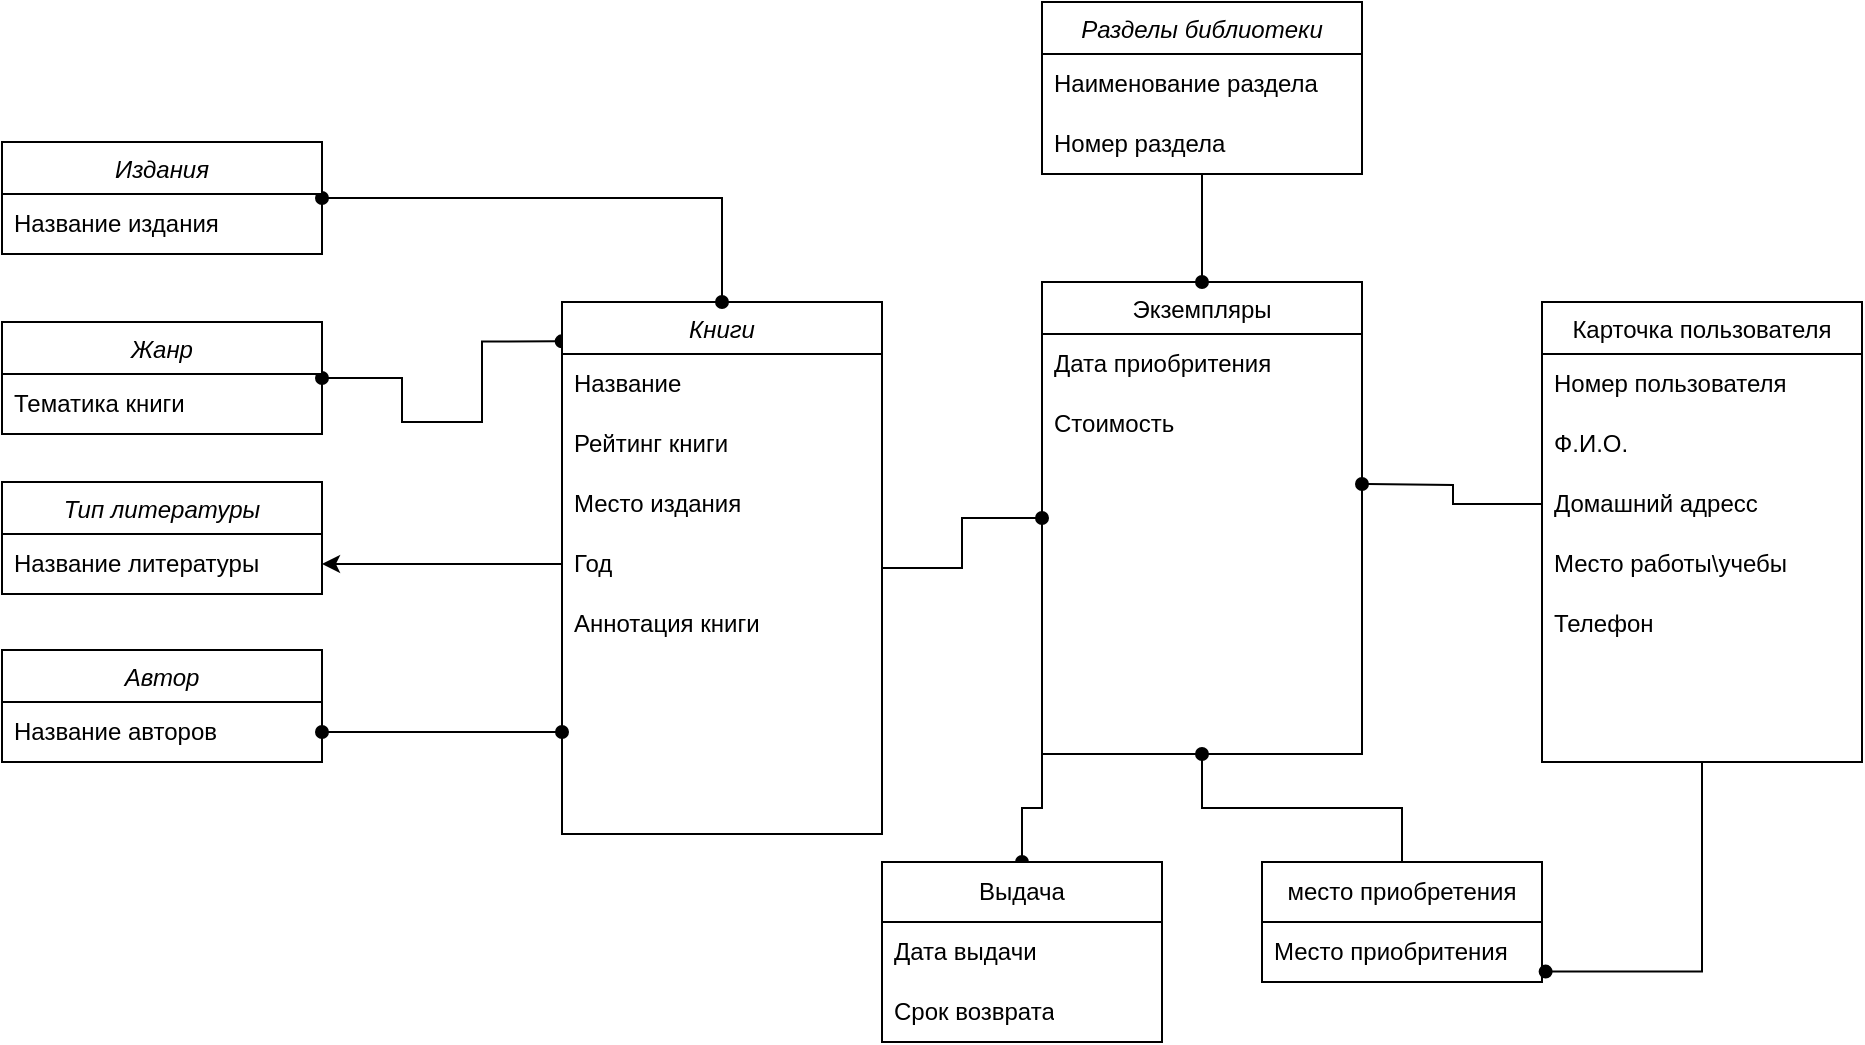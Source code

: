 <mxfile version="21.1.4" type="device">
  <diagram id="C5RBs43oDa-KdzZeNtuy" name="Page-1">
    <mxGraphModel dx="993" dy="1750" grid="1" gridSize="10" guides="1" tooltips="1" connect="1" arrows="1" fold="1" page="1" pageScale="1" pageWidth="827" pageHeight="1169" math="0" shadow="0">
      <root>
        <mxCell id="WIyWlLk6GJQsqaUBKTNV-0" />
        <mxCell id="WIyWlLk6GJQsqaUBKTNV-1" parent="WIyWlLk6GJQsqaUBKTNV-0" />
        <mxCell id="jOgL1VVbuOkSY3J9h55g-53" style="edgeStyle=orthogonalEdgeStyle;rounded=0;orthogonalLoop=1;jettySize=auto;html=1;exitX=-0.001;exitY=0.074;exitDx=0;exitDy=0;entryX=1;entryY=0.5;entryDx=0;entryDy=0;endArrow=oval;endFill=1;startArrow=oval;startFill=1;exitPerimeter=0;" edge="1" parent="WIyWlLk6GJQsqaUBKTNV-1" source="zkfFHV4jXpPFQw0GAbJ--0" target="jOgL1VVbuOkSY3J9h55g-37">
          <mxGeometry relative="1" as="geometry">
            <Array as="points">
              <mxPoint x="240" y="50" />
              <mxPoint x="240" y="90" />
              <mxPoint x="200" y="90" />
              <mxPoint x="200" y="68" />
            </Array>
          </mxGeometry>
        </mxCell>
        <mxCell id="jOgL1VVbuOkSY3J9h55g-55" style="edgeStyle=orthogonalEdgeStyle;rounded=0;orthogonalLoop=1;jettySize=auto;html=1;entryX=1;entryY=0.5;entryDx=0;entryDy=0;endArrow=oval;endFill=1;startArrow=oval;startFill=1;" edge="1" parent="WIyWlLk6GJQsqaUBKTNV-1" source="zkfFHV4jXpPFQw0GAbJ--0" target="jOgL1VVbuOkSY3J9h55g-48">
          <mxGeometry relative="1" as="geometry">
            <Array as="points">
              <mxPoint x="240" y="245" />
              <mxPoint x="240" y="245" />
            </Array>
          </mxGeometry>
        </mxCell>
        <mxCell id="jOgL1VVbuOkSY3J9h55g-65" style="edgeStyle=orthogonalEdgeStyle;rounded=0;orthogonalLoop=1;jettySize=auto;html=1;entryX=0;entryY=0.5;entryDx=0;entryDy=0;endArrow=oval;endFill=1;" edge="1" parent="WIyWlLk6GJQsqaUBKTNV-1" source="zkfFHV4jXpPFQw0GAbJ--0" target="zkfFHV4jXpPFQw0GAbJ--13">
          <mxGeometry relative="1" as="geometry" />
        </mxCell>
        <mxCell id="zkfFHV4jXpPFQw0GAbJ--0" value="Книги" style="swimlane;fontStyle=2;align=center;verticalAlign=top;childLayout=stackLayout;horizontal=1;startSize=26;horizontalStack=0;resizeParent=1;resizeLast=0;collapsible=1;marginBottom=0;rounded=0;shadow=0;strokeWidth=1;" parent="WIyWlLk6GJQsqaUBKTNV-1" vertex="1">
          <mxGeometry x="280" y="30" width="160" height="266" as="geometry">
            <mxRectangle x="230" y="140" width="160" height="26" as="alternateBounds" />
          </mxGeometry>
        </mxCell>
        <mxCell id="jOgL1VVbuOkSY3J9h55g-8" value="Название" style="text;strokeColor=none;fillColor=none;align=left;verticalAlign=middle;spacingLeft=4;spacingRight=4;overflow=hidden;points=[[0,0.5],[1,0.5]];portConstraint=eastwest;rotatable=0;whiteSpace=wrap;html=1;" vertex="1" parent="zkfFHV4jXpPFQw0GAbJ--0">
          <mxGeometry y="26" width="160" height="30" as="geometry" />
        </mxCell>
        <mxCell id="jOgL1VVbuOkSY3J9h55g-14" value="Рейтинг книги" style="text;strokeColor=none;fillColor=none;align=left;verticalAlign=middle;spacingLeft=4;spacingRight=4;overflow=hidden;points=[[0,0.5],[1,0.5]];portConstraint=eastwest;rotatable=0;whiteSpace=wrap;html=1;" vertex="1" parent="zkfFHV4jXpPFQw0GAbJ--0">
          <mxGeometry y="56" width="160" height="30" as="geometry" />
        </mxCell>
        <mxCell id="jOgL1VVbuOkSY3J9h55g-11" value="Место издания" style="text;strokeColor=none;fillColor=none;align=left;verticalAlign=middle;spacingLeft=4;spacingRight=4;overflow=hidden;points=[[0,0.5],[1,0.5]];portConstraint=eastwest;rotatable=0;whiteSpace=wrap;html=1;" vertex="1" parent="zkfFHV4jXpPFQw0GAbJ--0">
          <mxGeometry y="86" width="160" height="30" as="geometry" />
        </mxCell>
        <mxCell id="jOgL1VVbuOkSY3J9h55g-9" value="Год" style="text;strokeColor=none;fillColor=none;align=left;verticalAlign=middle;spacingLeft=4;spacingRight=4;overflow=hidden;points=[[0,0.5],[1,0.5]];portConstraint=eastwest;rotatable=0;whiteSpace=wrap;html=1;" vertex="1" parent="zkfFHV4jXpPFQw0GAbJ--0">
          <mxGeometry y="116" width="160" height="30" as="geometry" />
        </mxCell>
        <mxCell id="jOgL1VVbuOkSY3J9h55g-12" value="Аннотация книги" style="text;strokeColor=none;fillColor=none;align=left;verticalAlign=middle;spacingLeft=4;spacingRight=4;overflow=hidden;points=[[0,0.5],[1,0.5]];portConstraint=eastwest;rotatable=0;whiteSpace=wrap;html=1;" vertex="1" parent="zkfFHV4jXpPFQw0GAbJ--0">
          <mxGeometry y="146" width="160" height="30" as="geometry" />
        </mxCell>
        <mxCell id="jOgL1VVbuOkSY3J9h55g-72" style="edgeStyle=orthogonalEdgeStyle;rounded=0;orthogonalLoop=1;jettySize=auto;html=1;exitX=0;exitY=1;exitDx=0;exitDy=0;entryX=0.5;entryY=0;entryDx=0;entryDy=0;endArrow=oval;endFill=1;" edge="1" parent="WIyWlLk6GJQsqaUBKTNV-1" source="zkfFHV4jXpPFQw0GAbJ--13" target="jOgL1VVbuOkSY3J9h55g-70">
          <mxGeometry relative="1" as="geometry" />
        </mxCell>
        <mxCell id="zkfFHV4jXpPFQw0GAbJ--13" value="Экземпляры" style="swimlane;fontStyle=0;align=center;verticalAlign=top;childLayout=stackLayout;horizontal=1;startSize=26;horizontalStack=0;resizeParent=1;resizeLast=0;collapsible=1;marginBottom=0;rounded=0;shadow=0;strokeWidth=1;" parent="WIyWlLk6GJQsqaUBKTNV-1" vertex="1">
          <mxGeometry x="520" y="20" width="160" height="236" as="geometry">
            <mxRectangle x="340" y="380" width="170" height="26" as="alternateBounds" />
          </mxGeometry>
        </mxCell>
        <mxCell id="jOgL1VVbuOkSY3J9h55g-17" value="Дата приобритения" style="text;strokeColor=none;fillColor=none;align=left;verticalAlign=middle;spacingLeft=4;spacingRight=4;overflow=hidden;points=[[0,0.5],[1,0.5]];portConstraint=eastwest;rotatable=0;whiteSpace=wrap;html=1;" vertex="1" parent="zkfFHV4jXpPFQw0GAbJ--13">
          <mxGeometry y="26" width="160" height="30" as="geometry" />
        </mxCell>
        <mxCell id="jOgL1VVbuOkSY3J9h55g-6" value="Стоимость" style="text;strokeColor=none;fillColor=none;align=left;verticalAlign=middle;spacingLeft=4;spacingRight=4;overflow=hidden;points=[[0,0.5],[1,0.5]];portConstraint=eastwest;rotatable=0;whiteSpace=wrap;html=1;" vertex="1" parent="zkfFHV4jXpPFQw0GAbJ--13">
          <mxGeometry y="56" width="160" height="30" as="geometry" />
        </mxCell>
        <mxCell id="jOgL1VVbuOkSY3J9h55g-64" style="edgeStyle=orthogonalEdgeStyle;rounded=0;orthogonalLoop=1;jettySize=auto;html=1;entryX=0.5;entryY=0;entryDx=0;entryDy=0;endArrow=oval;endFill=1;" edge="1" parent="WIyWlLk6GJQsqaUBKTNV-1" source="NabOIsj6_mSu2yKuDMju-3" target="zkfFHV4jXpPFQw0GAbJ--13">
          <mxGeometry relative="1" as="geometry" />
        </mxCell>
        <mxCell id="NabOIsj6_mSu2yKuDMju-3" value="Разделы библиотеки" style="swimlane;fontStyle=2;align=center;verticalAlign=top;childLayout=stackLayout;horizontal=1;startSize=26;horizontalStack=0;resizeParent=1;resizeLast=0;collapsible=1;marginBottom=0;rounded=0;shadow=0;strokeWidth=1;" parent="WIyWlLk6GJQsqaUBKTNV-1" vertex="1">
          <mxGeometry x="520" y="-120" width="160" height="86" as="geometry">
            <mxRectangle x="230" y="140" width="160" height="26" as="alternateBounds" />
          </mxGeometry>
        </mxCell>
        <mxCell id="jOgL1VVbuOkSY3J9h55g-34" value="Наименование раздела" style="text;strokeColor=none;fillColor=none;align=left;verticalAlign=middle;spacingLeft=4;spacingRight=4;overflow=hidden;points=[[0,0.5],[1,0.5]];portConstraint=eastwest;rotatable=0;whiteSpace=wrap;html=1;" vertex="1" parent="NabOIsj6_mSu2yKuDMju-3">
          <mxGeometry y="26" width="160" height="30" as="geometry" />
        </mxCell>
        <mxCell id="jOgL1VVbuOkSY3J9h55g-35" value="Номер раздела" style="text;strokeColor=none;fillColor=none;align=left;verticalAlign=middle;spacingLeft=4;spacingRight=4;overflow=hidden;points=[[0,0.5],[1,0.5]];portConstraint=eastwest;rotatable=0;whiteSpace=wrap;html=1;" vertex="1" parent="NabOIsj6_mSu2yKuDMju-3">
          <mxGeometry y="56" width="160" height="30" as="geometry" />
        </mxCell>
        <mxCell id="jOgL1VVbuOkSY3J9h55g-57" style="edgeStyle=orthogonalEdgeStyle;rounded=0;orthogonalLoop=1;jettySize=auto;html=1;entryX=1.013;entryY=0.827;entryDx=0;entryDy=0;endArrow=oval;endFill=1;entryPerimeter=0;" edge="1" parent="WIyWlLk6GJQsqaUBKTNV-1" source="jOgL1VVbuOkSY3J9h55g-0" target="jOgL1VVbuOkSY3J9h55g-5">
          <mxGeometry relative="1" as="geometry" />
        </mxCell>
        <mxCell id="jOgL1VVbuOkSY3J9h55g-0" value="Карточка пользователя" style="swimlane;fontStyle=0;align=center;verticalAlign=top;childLayout=stackLayout;horizontal=1;startSize=26;horizontalStack=0;resizeParent=1;resizeLast=0;collapsible=1;marginBottom=0;rounded=0;shadow=0;strokeWidth=1;" vertex="1" parent="WIyWlLk6GJQsqaUBKTNV-1">
          <mxGeometry x="770" y="30" width="160" height="230" as="geometry">
            <mxRectangle x="340" y="380" width="170" height="26" as="alternateBounds" />
          </mxGeometry>
        </mxCell>
        <mxCell id="jOgL1VVbuOkSY3J9h55g-27" value="Номер пользователя" style="text;strokeColor=none;fillColor=none;align=left;verticalAlign=middle;spacingLeft=4;spacingRight=4;overflow=hidden;points=[[0,0.5],[1,0.5]];portConstraint=eastwest;rotatable=0;whiteSpace=wrap;html=1;" vertex="1" parent="jOgL1VVbuOkSY3J9h55g-0">
          <mxGeometry y="26" width="160" height="30" as="geometry" />
        </mxCell>
        <mxCell id="jOgL1VVbuOkSY3J9h55g-29" value="Ф.И.О." style="text;strokeColor=none;fillColor=none;align=left;verticalAlign=middle;spacingLeft=4;spacingRight=4;overflow=hidden;points=[[0,0.5],[1,0.5]];portConstraint=eastwest;rotatable=0;whiteSpace=wrap;html=1;" vertex="1" parent="jOgL1VVbuOkSY3J9h55g-0">
          <mxGeometry y="56" width="160" height="30" as="geometry" />
        </mxCell>
        <mxCell id="jOgL1VVbuOkSY3J9h55g-30" value="Домашний адресс" style="text;strokeColor=none;fillColor=none;align=left;verticalAlign=middle;spacingLeft=4;spacingRight=4;overflow=hidden;points=[[0,0.5],[1,0.5]];portConstraint=eastwest;rotatable=0;whiteSpace=wrap;html=1;" vertex="1" parent="jOgL1VVbuOkSY3J9h55g-0">
          <mxGeometry y="86" width="160" height="30" as="geometry" />
        </mxCell>
        <mxCell id="jOgL1VVbuOkSY3J9h55g-31" value="Место работы\учебы" style="text;strokeColor=none;fillColor=none;align=left;verticalAlign=middle;spacingLeft=4;spacingRight=4;overflow=hidden;points=[[0,0.5],[1,0.5]];portConstraint=eastwest;rotatable=0;whiteSpace=wrap;html=1;" vertex="1" parent="jOgL1VVbuOkSY3J9h55g-0">
          <mxGeometry y="116" width="160" height="30" as="geometry" />
        </mxCell>
        <mxCell id="jOgL1VVbuOkSY3J9h55g-32" value="Телефон" style="text;strokeColor=none;fillColor=none;align=left;verticalAlign=middle;spacingLeft=4;spacingRight=4;overflow=hidden;points=[[0,0.5],[1,0.5]];portConstraint=eastwest;rotatable=0;whiteSpace=wrap;html=1;" vertex="1" parent="jOgL1VVbuOkSY3J9h55g-0">
          <mxGeometry y="146" width="160" height="30" as="geometry" />
        </mxCell>
        <mxCell id="jOgL1VVbuOkSY3J9h55g-58" style="edgeStyle=orthogonalEdgeStyle;rounded=0;orthogonalLoop=1;jettySize=auto;html=1;entryX=0.5;entryY=1;entryDx=0;entryDy=0;endArrow=oval;endFill=1;" edge="1" parent="WIyWlLk6GJQsqaUBKTNV-1" source="jOgL1VVbuOkSY3J9h55g-3" target="zkfFHV4jXpPFQw0GAbJ--13">
          <mxGeometry relative="1" as="geometry" />
        </mxCell>
        <mxCell id="jOgL1VVbuOkSY3J9h55g-3" value="место приобретения" style="swimlane;fontStyle=0;childLayout=stackLayout;horizontal=1;startSize=30;horizontalStack=0;resizeParent=1;resizeParentMax=0;resizeLast=0;collapsible=1;marginBottom=0;whiteSpace=wrap;html=1;" vertex="1" parent="WIyWlLk6GJQsqaUBKTNV-1">
          <mxGeometry x="630" y="310" width="140" height="60" as="geometry" />
        </mxCell>
        <mxCell id="jOgL1VVbuOkSY3J9h55g-5" value="Место приобритения" style="text;strokeColor=none;fillColor=none;align=left;verticalAlign=middle;spacingLeft=4;spacingRight=4;overflow=hidden;points=[[0,0.5],[1,0.5]];portConstraint=eastwest;rotatable=0;whiteSpace=wrap;html=1;" vertex="1" parent="jOgL1VVbuOkSY3J9h55g-3">
          <mxGeometry y="30" width="140" height="30" as="geometry" />
        </mxCell>
        <mxCell id="jOgL1VVbuOkSY3J9h55g-37" value="Жанр" style="swimlane;fontStyle=2;align=center;verticalAlign=top;childLayout=stackLayout;horizontal=1;startSize=26;horizontalStack=0;resizeParent=1;resizeLast=0;collapsible=1;marginBottom=0;rounded=0;shadow=0;strokeWidth=1;" vertex="1" parent="WIyWlLk6GJQsqaUBKTNV-1">
          <mxGeometry y="40" width="160" height="56" as="geometry">
            <mxRectangle x="230" y="140" width="160" height="26" as="alternateBounds" />
          </mxGeometry>
        </mxCell>
        <mxCell id="jOgL1VVbuOkSY3J9h55g-44" value="Тематика книги" style="text;strokeColor=none;fillColor=none;align=left;verticalAlign=middle;spacingLeft=4;spacingRight=4;overflow=hidden;points=[[0,0.5],[1,0.5]];portConstraint=eastwest;rotatable=0;whiteSpace=wrap;html=1;" vertex="1" parent="jOgL1VVbuOkSY3J9h55g-37">
          <mxGeometry y="26" width="160" height="30" as="geometry" />
        </mxCell>
        <mxCell id="jOgL1VVbuOkSY3J9h55g-45" value="Тип литературы" style="swimlane;fontStyle=2;align=center;verticalAlign=top;childLayout=stackLayout;horizontal=1;startSize=26;horizontalStack=0;resizeParent=1;resizeLast=0;collapsible=1;marginBottom=0;rounded=0;shadow=0;strokeWidth=1;" vertex="1" parent="WIyWlLk6GJQsqaUBKTNV-1">
          <mxGeometry y="120" width="160" height="56" as="geometry">
            <mxRectangle x="230" y="140" width="160" height="26" as="alternateBounds" />
          </mxGeometry>
        </mxCell>
        <mxCell id="jOgL1VVbuOkSY3J9h55g-46" value="Название литературы" style="text;strokeColor=none;fillColor=none;align=left;verticalAlign=middle;spacingLeft=4;spacingRight=4;overflow=hidden;points=[[0,0.5],[1,0.5]];portConstraint=eastwest;rotatable=0;whiteSpace=wrap;html=1;" vertex="1" parent="jOgL1VVbuOkSY3J9h55g-45">
          <mxGeometry y="26" width="160" height="30" as="geometry" />
        </mxCell>
        <mxCell id="jOgL1VVbuOkSY3J9h55g-47" value="Автор" style="swimlane;fontStyle=2;align=center;verticalAlign=top;childLayout=stackLayout;horizontal=1;startSize=26;horizontalStack=0;resizeParent=1;resizeLast=0;collapsible=1;marginBottom=0;rounded=0;shadow=0;strokeWidth=1;" vertex="1" parent="WIyWlLk6GJQsqaUBKTNV-1">
          <mxGeometry y="204" width="160" height="56" as="geometry">
            <mxRectangle x="230" y="140" width="160" height="26" as="alternateBounds" />
          </mxGeometry>
        </mxCell>
        <mxCell id="jOgL1VVbuOkSY3J9h55g-48" value="Название авторов" style="text;strokeColor=none;fillColor=none;align=left;verticalAlign=middle;spacingLeft=4;spacingRight=4;overflow=hidden;points=[[0,0.5],[1,0.5]];portConstraint=eastwest;rotatable=0;whiteSpace=wrap;html=1;" vertex="1" parent="jOgL1VVbuOkSY3J9h55g-47">
          <mxGeometry y="26" width="160" height="30" as="geometry" />
        </mxCell>
        <mxCell id="jOgL1VVbuOkSY3J9h55g-66" style="edgeStyle=orthogonalEdgeStyle;rounded=0;orthogonalLoop=1;jettySize=auto;html=1;exitX=0;exitY=0.5;exitDx=0;exitDy=0;entryX=1;entryY=0.5;entryDx=0;entryDy=0;endArrow=oval;endFill=1;" edge="1" parent="WIyWlLk6GJQsqaUBKTNV-1" source="jOgL1VVbuOkSY3J9h55g-30">
          <mxGeometry relative="1" as="geometry">
            <mxPoint x="680" y="121" as="targetPoint" />
          </mxGeometry>
        </mxCell>
        <mxCell id="jOgL1VVbuOkSY3J9h55g-69" style="edgeStyle=orthogonalEdgeStyle;rounded=0;orthogonalLoop=1;jettySize=auto;html=1;endArrow=oval;endFill=1;startArrow=oval;startFill=1;" edge="1" parent="WIyWlLk6GJQsqaUBKTNV-1" source="jOgL1VVbuOkSY3J9h55g-67" target="zkfFHV4jXpPFQw0GAbJ--0">
          <mxGeometry relative="1" as="geometry" />
        </mxCell>
        <mxCell id="jOgL1VVbuOkSY3J9h55g-67" value="Издания" style="swimlane;fontStyle=2;align=center;verticalAlign=top;childLayout=stackLayout;horizontal=1;startSize=26;horizontalStack=0;resizeParent=1;resizeLast=0;collapsible=1;marginBottom=0;rounded=0;shadow=0;strokeWidth=1;" vertex="1" parent="WIyWlLk6GJQsqaUBKTNV-1">
          <mxGeometry y="-50" width="160" height="56" as="geometry">
            <mxRectangle x="230" y="140" width="160" height="26" as="alternateBounds" />
          </mxGeometry>
        </mxCell>
        <mxCell id="jOgL1VVbuOkSY3J9h55g-68" value="Название издания" style="text;strokeColor=none;fillColor=none;align=left;verticalAlign=middle;spacingLeft=4;spacingRight=4;overflow=hidden;points=[[0,0.5],[1,0.5]];portConstraint=eastwest;rotatable=0;whiteSpace=wrap;html=1;" vertex="1" parent="jOgL1VVbuOkSY3J9h55g-67">
          <mxGeometry y="26" width="160" height="30" as="geometry" />
        </mxCell>
        <mxCell id="jOgL1VVbuOkSY3J9h55g-70" value="Выдача" style="swimlane;fontStyle=0;childLayout=stackLayout;horizontal=1;startSize=30;horizontalStack=0;resizeParent=1;resizeParentMax=0;resizeLast=0;collapsible=1;marginBottom=0;whiteSpace=wrap;html=1;" vertex="1" parent="WIyWlLk6GJQsqaUBKTNV-1">
          <mxGeometry x="440" y="310" width="140" height="90" as="geometry" />
        </mxCell>
        <mxCell id="jOgL1VVbuOkSY3J9h55g-19" value="Дата выдачи" style="text;strokeColor=none;fillColor=none;align=left;verticalAlign=middle;spacingLeft=4;spacingRight=4;overflow=hidden;points=[[0,0.5],[1,0.5]];portConstraint=eastwest;rotatable=0;whiteSpace=wrap;html=1;" vertex="1" parent="jOgL1VVbuOkSY3J9h55g-70">
          <mxGeometry y="30" width="140" height="30" as="geometry" />
        </mxCell>
        <mxCell id="jOgL1VVbuOkSY3J9h55g-16" value="Срок возврата" style="text;strokeColor=none;fillColor=none;align=left;verticalAlign=middle;spacingLeft=4;spacingRight=4;overflow=hidden;points=[[0,0.5],[1,0.5]];portConstraint=eastwest;rotatable=0;whiteSpace=wrap;html=1;" vertex="1" parent="jOgL1VVbuOkSY3J9h55g-70">
          <mxGeometry y="60" width="140" height="30" as="geometry" />
        </mxCell>
        <mxCell id="jOgL1VVbuOkSY3J9h55g-74" style="edgeStyle=orthogonalEdgeStyle;rounded=0;orthogonalLoop=1;jettySize=auto;html=1;entryX=1;entryY=0.5;entryDx=0;entryDy=0;" edge="1" parent="WIyWlLk6GJQsqaUBKTNV-1" source="jOgL1VVbuOkSY3J9h55g-9" target="jOgL1VVbuOkSY3J9h55g-46">
          <mxGeometry relative="1" as="geometry" />
        </mxCell>
      </root>
    </mxGraphModel>
  </diagram>
</mxfile>
